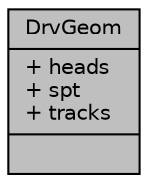digraph "DrvGeom"
{
 // LATEX_PDF_SIZE
  edge [fontname="Helvetica",fontsize="10",labelfontname="Helvetica",labelfontsize="10"];
  node [fontname="Helvetica",fontsize="10",shape=record];
  Node1 [label="{DrvGeom\n|+ heads\l+ spt\l+ tracks\l|}",height=0.2,width=0.4,color="black", fillcolor="grey75", style="filled", fontcolor="black",tooltip=" "];
}

